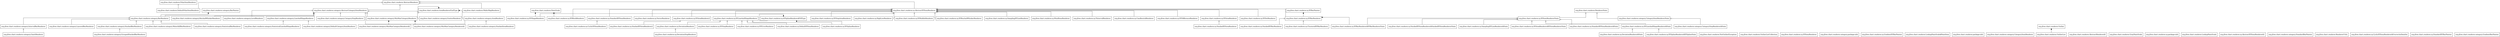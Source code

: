 digraph classDiagram{
graph [splines=ortho, rankdir=BT]

"org.jfree.chart.renderer.xy.AbstractXYItemRenderer"[shape = box];
"org.jfree.chart.renderer.xy.DeviationStepRenderer"[shape = box];
"org.jfree.chart.renderer.xy.XYDotRenderer"[shape = box];
"org.jfree.chart.renderer.xy.XYShapeRenderer"[shape = box];
"org.jfree.chart.renderer.xy.VectorRenderer"[shape = box];
"org.jfree.chart.renderer.xy.XYAreaRenderer2"[shape = box];
"org.jfree.chart.renderer.xy.DeviationRenderer$State"[shape = box];
"org.jfree.chart.renderer.AbstractRenderer"[shape = box];
"org.jfree.chart.renderer.xy.XYAreaRenderer$XYAreaRendererState"[shape = box];
"org.jfree.chart.renderer.PolarItemRenderer"[shape = box];
"org.jfree.chart.renderer.xy.XYAreaRenderer"[shape = box];
"org.jfree.chart.renderer.xy.XYStepRenderer"[shape = box];
"org.jfree.chart.renderer.NotOutlierException"[shape = box];
"org.jfree.chart.renderer.AreaRendererEndType"[shape = box];
"org.jfree.chart.renderer.xy.HighLowRenderer"[shape = box];
"org.jfree.chart.renderer.xy.StackedXYBarRenderer"[shape = box];
"org.jfree.chart.renderer.DefaultPolarItemRenderer"[shape = box];
"org.jfree.chart.renderer.OutlierListCollection"[shape = box];
"org.jfree.chart.renderer.xy.XYSplineRenderer$FillType"[shape = box];
"org.jfree.chart.renderer.xy.XYItemRenderer"[shape = box];
"org.jfree.chart.renderer.xy.XYBubbleRenderer"[shape = box];
"org.jfree.chart.renderer.category.package-info"[shape = box];
"org.jfree.chart.renderer.category.WaterfallBarRenderer"[shape = box];
"org.jfree.chart.renderer.RendererState"[shape = box];
"org.jfree.chart.renderer.xy.XYBoxAndWhiskerRenderer"[shape = box];
"org.jfree.chart.renderer.category.AbstractCategoryItemRenderer"[shape = box];
"org.jfree.chart.renderer.xy.XYSplineRenderer$XYSplineState"[shape = box];
"org.jfree.chart.renderer.xy.StandardXYItemRenderer$State"[shape = box];
"org.jfree.chart.renderer.xy.GradientXYBarPainter"[shape = box];
"org.jfree.chart.renderer.category.BarPainter"[shape = box];
"org.jfree.chart.renderer.LookupPaintScale$PaintItem"[shape = box];
"org.jfree.chart.renderer.package-info"[shape = box];
"org.jfree.chart.renderer.category.StatisticalBarRenderer"[shape = box];
"org.jfree.chart.renderer.xy.SamplingXYLineRenderer"[shape = box];
"org.jfree.chart.renderer.category.CategoryItemRenderer"[shape = box];
"org.jfree.chart.renderer.category.GroupedStackedBarRenderer"[shape = box];
"org.jfree.chart.renderer.category.LineAndShapeRenderer"[shape = box];
"org.jfree.chart.renderer.Outlier"[shape = box];
"org.jfree.chart.renderer.AbstractRenderer$1"[shape = box];
"org.jfree.chart.renderer.xy.WindItemRenderer"[shape = box];
"org.jfree.chart.renderer.xy.YIntervalRenderer"[shape = box];
"org.jfree.chart.renderer.xy.XYLineAndShapeRenderer$State"[shape = box];
"org.jfree.chart.renderer.GrayPaintScale"[shape = box];
"org.jfree.chart.renderer.xy.StackedXYAreaRenderer$StackedXYAreaRendererState"[shape = box];
"org.jfree.chart.renderer.category.IntervalBarRenderer"[shape = box];
"org.jfree.chart.renderer.xy.XYBlockRenderer"[shape = box];
"org.jfree.chart.renderer.category.CategoryStepRenderer"[shape = box];
"org.jfree.chart.renderer.category.BarRenderer"[shape = box];
"org.jfree.chart.renderer.xy.package-info"[shape = box];
"org.jfree.chart.renderer.xy.XYSplineRenderer"[shape = box];
"org.jfree.chart.renderer.category.LayeredBarRenderer"[shape = box];
"org.jfree.chart.renderer.category.MinMaxCategoryRenderer"[shape = box];
"org.jfree.chart.renderer.WaferMapRenderer"[shape = box];
"org.jfree.chart.renderer.LookupPaintScale"[shape = box];
"org.jfree.chart.renderer.xy.XYErrorRenderer"[shape = box];
"org.jfree.chart.renderer.category.GanttRenderer"[shape = box];
"org.jfree.chart.renderer.category.StackedBarRenderer"[shape = box];
"org.jfree.chart.renderer.xy.StackedXYAreaRenderer"[shape = box];
"org.jfree.chart.renderer.category.ScatterRenderer"[shape = box];
"org.jfree.chart.renderer.xy.DefaultXYItemRenderer"[shape = box];
"org.jfree.chart.renderer.category.StackedAreaRenderer"[shape = box];
"org.jfree.chart.renderer.xy.CandlestickRenderer"[shape = box];
"org.jfree.chart.renderer.xy.XYBarPainter"[shape = box];
"org.jfree.chart.renderer.xy.XYItemRendererState"[shape = box];
"org.jfree.chart.renderer.category.AreaRenderer"[shape = box];
"org.jfree.chart.renderer.xy.XYDifferenceRenderer"[shape = box];
"org.jfree.chart.renderer.category.MinMaxCategoryRenderer$2"[shape = box];
"org.jfree.chart.renderer.category.CategoryStepRenderer$State"[shape = box];
"org.jfree.chart.renderer.xy.AbstractXYItemRenderer$1"[shape = box];
"org.jfree.chart.renderer.category.StandardBarPainter"[shape = box];
"org.jfree.chart.renderer.xy.StackedXYAreaRenderer2"[shape = box];
"org.jfree.chart.renderer.xy.StandardXYItemRenderer"[shape = box];
"org.jfree.chart.renderer.category.StatisticalLineAndShapeRenderer"[shape = box];
"org.jfree.chart.renderer.xy.SamplingXYLineRenderer$State"[shape = box];
"org.jfree.chart.renderer.OutlierList"[shape = box];
"org.jfree.chart.renderer.category.MinMaxCategoryRenderer$1"[shape = box];
"org.jfree.chart.renderer.xy.XYBarRenderer"[shape = box];
"org.jfree.chart.renderer.category.CategoryItemRendererState"[shape = box];
"org.jfree.chart.renderer.PaintScale"[shape = box];
"org.jfree.chart.renderer.category.DefaultCategoryItemRenderer"[shape = box];
"org.jfree.chart.renderer.xy.XYLineAndShapeRenderer"[shape = box];
"org.jfree.chart.renderer.RendererUtils"[shape = box];
"org.jfree.chart.renderer.xy.CyclicXYItemRenderer$OverwriteDataSet"[shape = box];
"org.jfree.chart.renderer.xy.CyclicXYItemRenderer"[shape = box];
"org.jfree.chart.renderer.xy.XYBarRenderer$XYBarRendererState"[shape = box];
"org.jfree.chart.renderer.xy.DeviationRenderer"[shape = box];
"org.jfree.chart.renderer.xy.StandardXYBarPainter"[shape = box];
"org.jfree.chart.renderer.category.BoxAndWhiskerRenderer"[shape = box];
"org.jfree.chart.renderer.xy.ClusteredXYBarRenderer"[shape = box];
"org.jfree.chart.renderer.xy.XYStepAreaRenderer"[shape = box];
"org.jfree.chart.renderer.category.GradientBarPainter"[shape = box];
"org.jfree.chart.renderer.category.LevelRenderer"[shape = box];
"org.jfree.chart.renderer.xy.XYShapeRenderer" -> "org.jfree.chart.renderer.xy.AbstractXYItemRenderer"[arrowhead = onormal];
"org.jfree.chart.renderer.xy.VectorRenderer" -> "org.jfree.chart.renderer.xy.AbstractXYItemRenderer"[arrowhead = onormal];
"org.jfree.chart.renderer.xy.DeviationRenderer$State" -> "org.jfree.chart.renderer.xy.XYLineAndShapeRenderer$State"[arrowhead = onormal];
"org.jfree.chart.renderer.xy.XYAreaRenderer" -> "org.jfree.chart.renderer.xy.AbstractXYItemRenderer"[arrowhead = onormal];
"org.jfree.chart.renderer.xy.XYBoxAndWhiskerRenderer" -> "org.jfree.chart.renderer.xy.AbstractXYItemRenderer"[arrowhead = onormal];
"org.jfree.chart.renderer.category.GroupedStackedBarRenderer" -> "org.jfree.chart.renderer.category.StackedBarRenderer"[arrowhead = onormal];
"org.jfree.chart.renderer.xy.XYDifferenceRenderer" -> "org.jfree.chart.renderer.xy.AbstractXYItemRenderer"[arrowhead = onormal];
"org.jfree.chart.renderer.category.StatisticalLineAndShapeRenderer" -> "org.jfree.chart.renderer.category.LineAndShapeRenderer"[arrowhead = onormal];
"org.jfree.chart.renderer.xy.CyclicXYItemRenderer" -> "org.jfree.chart.renderer.xy.StandardXYItemRenderer"[arrowhead = onormal];
"org.jfree.chart.renderer.xy.XYBarRenderer$XYBarRendererState" -> "org.jfree.chart.renderer.xy.XYItemRendererState"[arrowhead = onormal];
"org.jfree.chart.renderer.xy.XYAreaRenderer2" -> "org.jfree.chart.renderer.xy.AbstractXYItemRenderer"[arrowhead = onormal];
"org.jfree.chart.renderer.category.WaterfallBarRenderer" -> "org.jfree.chart.renderer.category.BarRenderer"[arrowhead = onormal];
"org.jfree.chart.renderer.category.LineAndShapeRenderer" -> "org.jfree.chart.renderer.category.AbstractCategoryItemRenderer"[arrowhead = onormal];
"org.jfree.chart.renderer.xy.StackedXYAreaRenderer$StackedXYAreaRendererState" -> "org.jfree.chart.renderer.xy.XYItemRendererState"[arrowhead = onormal];
"org.jfree.chart.renderer.category.GanttRenderer" -> "org.jfree.chart.renderer.category.IntervalBarRenderer"[arrowhead = onormal];
"org.jfree.chart.renderer.category.StackedBarRenderer" -> "org.jfree.chart.renderer.category.BarRenderer"[arrowhead = onormal];
"org.jfree.chart.renderer.category.StackedAreaRenderer" -> "org.jfree.chart.renderer.category.AreaRenderer"[arrowhead = onormal];
"org.jfree.chart.renderer.category.CategoryStepRenderer$State" -> "org.jfree.chart.renderer.category.CategoryItemRendererState"[arrowhead = onormal];
"org.jfree.chart.renderer.xy.StandardXYItemRenderer" -> "org.jfree.chart.renderer.xy.AbstractXYItemRenderer"[arrowhead = onormal];
"org.jfree.chart.renderer.xy.SamplingXYLineRenderer$State" -> "org.jfree.chart.renderer.xy.XYItemRendererState"[arrowhead = onormal];
"org.jfree.chart.renderer.category.CategoryItemRendererState" -> "org.jfree.chart.renderer.RendererState"[arrowhead = onormal];
"org.jfree.chart.renderer.category.DefaultCategoryItemRenderer" -> "org.jfree.chart.renderer.category.LineAndShapeRenderer"[arrowhead = onormal];
"org.jfree.chart.renderer.xy.AbstractXYItemRenderer" -> "org.jfree.chart.renderer.AbstractRenderer"[arrowhead = onormal];
"org.jfree.chart.renderer.xy.XYStepRenderer" -> "org.jfree.chart.renderer.xy.XYLineAndShapeRenderer"[arrowhead = onormal];
"org.jfree.chart.renderer.xy.HighLowRenderer" -> "org.jfree.chart.renderer.xy.AbstractXYItemRenderer"[arrowhead = onormal];
"org.jfree.chart.renderer.DefaultPolarItemRenderer" -> "org.jfree.chart.renderer.AbstractRenderer"[arrowhead = onormal];
"org.jfree.chart.renderer.xy.StandardXYItemRenderer$State" -> "org.jfree.chart.renderer.xy.XYItemRendererState"[arrowhead = onormal];
"org.jfree.chart.renderer.xy.SamplingXYLineRenderer" -> "org.jfree.chart.renderer.xy.AbstractXYItemRenderer"[arrowhead = onormal];
"org.jfree.chart.renderer.category.IntervalBarRenderer" -> "org.jfree.chart.renderer.category.BarRenderer"[arrowhead = onormal];
"org.jfree.chart.renderer.category.BarRenderer" -> "org.jfree.chart.renderer.category.AbstractCategoryItemRenderer"[arrowhead = onormal];
"org.jfree.chart.renderer.xy.XYErrorRenderer" -> "org.jfree.chart.renderer.xy.XYLineAndShapeRenderer"[arrowhead = onormal];
"org.jfree.chart.renderer.xy.StackedXYAreaRenderer" -> "org.jfree.chart.renderer.xy.XYAreaRenderer"[arrowhead = onormal];
"org.jfree.chart.renderer.xy.CandlestickRenderer" -> "org.jfree.chart.renderer.xy.AbstractXYItemRenderer"[arrowhead = onormal];
"org.jfree.chart.renderer.xy.StackedXYAreaRenderer2" -> "org.jfree.chart.renderer.xy.XYAreaRenderer2"[arrowhead = onormal];
"org.jfree.chart.renderer.xy.XYLineAndShapeRenderer" -> "org.jfree.chart.renderer.xy.AbstractXYItemRenderer"[arrowhead = onormal];
"org.jfree.chart.renderer.xy.WindItemRenderer" -> "org.jfree.chart.renderer.xy.AbstractXYItemRenderer"[arrowhead = onormal];
"org.jfree.chart.renderer.category.MinMaxCategoryRenderer" -> "org.jfree.chart.renderer.category.AbstractCategoryItemRenderer"[arrowhead = onormal];
"org.jfree.chart.renderer.xy.XYItemRendererState" -> "org.jfree.chart.renderer.RendererState"[arrowhead = onormal];
"org.jfree.chart.renderer.category.LevelRenderer" -> "org.jfree.chart.renderer.category.AbstractCategoryItemRenderer"[arrowhead = onormal];
"org.jfree.chart.renderer.xy.DeviationStepRenderer" -> "org.jfree.chart.renderer.xy.DeviationRenderer"[arrowhead = onormal];
"org.jfree.chart.renderer.xy.XYDotRenderer" -> "org.jfree.chart.renderer.xy.AbstractXYItemRenderer"[arrowhead = onormal];
"org.jfree.chart.renderer.xy.XYSplineRenderer" -> "org.jfree.chart.renderer.xy.XYLineAndShapeRenderer"[arrowhead = onormal];
"org.jfree.chart.renderer.category.LayeredBarRenderer" -> "org.jfree.chart.renderer.category.BarRenderer"[arrowhead = onormal];
"org.jfree.chart.renderer.xy.XYStepAreaRenderer" -> "org.jfree.chart.renderer.xy.AbstractXYItemRenderer"[arrowhead = onormal];
"org.jfree.chart.renderer.xy.XYLineAndShapeRenderer$State" -> "org.jfree.chart.renderer.xy.XYItemRendererState"[arrowhead = onormal];
"org.jfree.chart.renderer.xy.XYBlockRenderer" -> "org.jfree.chart.renderer.xy.AbstractXYItemRenderer"[arrowhead = onormal];
"org.jfree.chart.renderer.category.CategoryStepRenderer" -> "org.jfree.chart.renderer.category.AbstractCategoryItemRenderer"[arrowhead = onormal];
"org.jfree.chart.renderer.category.ScatterRenderer" -> "org.jfree.chart.renderer.category.AbstractCategoryItemRenderer"[arrowhead = onormal];
"org.jfree.chart.renderer.category.AreaRenderer" -> "org.jfree.chart.renderer.category.AbstractCategoryItemRenderer"[arrowhead = onormal];
"org.jfree.chart.renderer.xy.XYBarRenderer" -> "org.jfree.chart.renderer.xy.AbstractXYItemRenderer"[arrowhead = onormal];
"org.jfree.chart.renderer.xy.DeviationRenderer" -> "org.jfree.chart.renderer.xy.XYLineAndShapeRenderer"[arrowhead = onormal];
"org.jfree.chart.renderer.category.BoxAndWhiskerRenderer" -> "org.jfree.chart.renderer.category.AbstractCategoryItemRenderer"[arrowhead = onormal];
"org.jfree.chart.renderer.xy.ClusteredXYBarRenderer" -> "org.jfree.chart.renderer.xy.XYBarRenderer"[arrowhead = onormal];
"org.jfree.chart.renderer.xy.StackedXYBarRenderer" -> "org.jfree.chart.renderer.xy.XYBarRenderer"[arrowhead = onormal];
"org.jfree.chart.renderer.category.AbstractCategoryItemRenderer" -> "org.jfree.chart.renderer.AbstractRenderer"[arrowhead = onormal];
"org.jfree.chart.renderer.category.StatisticalBarRenderer" -> "org.jfree.chart.renderer.category.BarRenderer"[arrowhead = onormal];
"org.jfree.chart.renderer.xy.YIntervalRenderer" -> "org.jfree.chart.renderer.xy.AbstractXYItemRenderer"[arrowhead = onormal];
"org.jfree.chart.renderer.WaferMapRenderer" -> "org.jfree.chart.renderer.AbstractRenderer"[arrowhead = onormal];
"org.jfree.chart.renderer.xy.XYAreaRenderer$XYAreaRendererState" -> "org.jfree.chart.renderer.xy.XYItemRendererState"[arrowhead = onormal];
"org.jfree.chart.renderer.xy.XYBubbleRenderer" -> "org.jfree.chart.renderer.xy.AbstractXYItemRenderer"[arrowhead = onormal];
"org.jfree.chart.renderer.xy.XYSplineRenderer$XYSplineState" -> "org.jfree.chart.renderer.xy.XYLineAndShapeRenderer$State"[arrowhead = onormal];
"org.jfree.chart.renderer.xy.DefaultXYItemRenderer" -> "org.jfree.chart.renderer.xy.XYLineAndShapeRenderer"[arrowhead = onormal];
"org.jfree.chart.renderer.DefaultPolarItemRenderer" -> "org.jfree.chart.renderer.PolarItemRenderer"[arrowhead = curve];
"org.jfree.chart.renderer.xy.XYShapeRenderer" -> "org.jfree.chart.renderer.PaintScale"[arrowhead = diamond];
"org.jfree.chart.renderer.xy.XYBarRenderer$XYBarRendererState" -> "org.jfree.chart.renderer.xy.XYBarRenderer"[arrowhead = diamond];
"org.jfree.chart.renderer.AreaRendererEndType" -> "org.jfree.chart.renderer.AreaRendererEndType"[arrowhead = diamond];
"org.jfree.chart.renderer.OutlierList" -> "org.jfree.chart.renderer.Outlier"[arrowhead = diamond];
"org.jfree.chart.renderer.category.BarRenderer" -> "org.jfree.chart.renderer.category.BarPainter"[arrowhead = diamond];
"org.jfree.chart.renderer.xy.XYSplineRenderer" -> "org.jfree.chart.renderer.xy.XYSplineRenderer$FillType"[arrowhead = diamond];
"org.jfree.chart.renderer.xy.XYBlockRenderer" -> "org.jfree.chart.renderer.PaintScale"[arrowhead = diamond];
"org.jfree.chart.renderer.category.AreaRenderer" -> "org.jfree.chart.renderer.AreaRendererEndType"[arrowhead = diamond];
"org.jfree.chart.renderer.xy.XYBarRenderer" -> "org.jfree.chart.renderer.xy.XYBarPainter"[arrowhead = diamond];
"org.jfree.chart.renderer.category.MinMaxCategoryRenderer$2" -> "org.jfree.chart.renderer.category.MinMaxCategoryRenderer"[arrowhead = diamond];
"org.jfree.chart.renderer.category.MinMaxCategoryRenderer$1" -> "org.jfree.chart.renderer.category.MinMaxCategoryRenderer"[arrowhead = diamond];
"org.jfree.chart.renderer.xy.XYSplineRenderer$FillType" -> "org.jfree.chart.renderer.xy.XYSplineRenderer$FillType"[arrowhead = diamond];
}